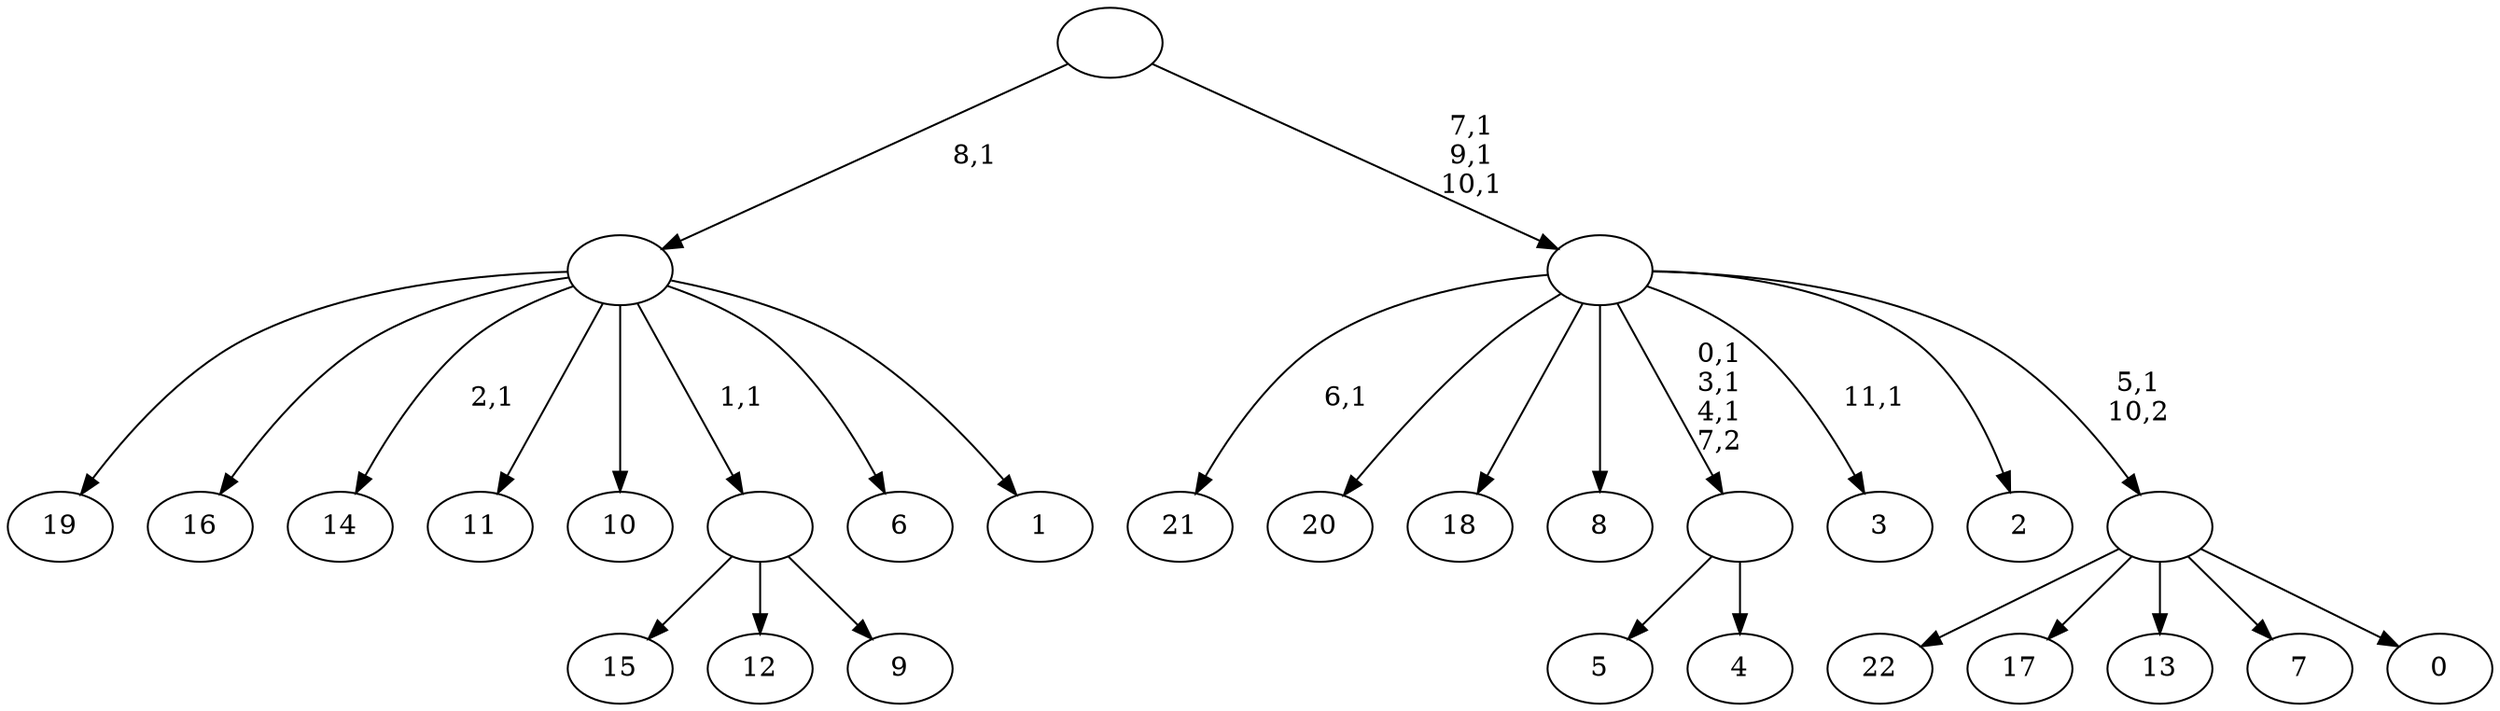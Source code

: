 digraph T {
	35 [label="22"]
	34 [label="21"]
	32 [label="20"]
	31 [label="19"]
	30 [label="18"]
	29 [label="17"]
	28 [label="16"]
	27 [label="15"]
	26 [label="14"]
	24 [label="13"]
	23 [label="12"]
	22 [label="11"]
	21 [label="10"]
	20 [label="9"]
	19 [label=""]
	18 [label="8"]
	17 [label="7"]
	16 [label="6"]
	15 [label="5"]
	14 [label="4"]
	13 [label=""]
	10 [label="3"]
	8 [label="2"]
	7 [label="1"]
	6 [label=""]
	5 [label="0"]
	4 [label=""]
	3 [label=""]
	0 [label=""]
	19 -> 27 [label=""]
	19 -> 23 [label=""]
	19 -> 20 [label=""]
	13 -> 15 [label=""]
	13 -> 14 [label=""]
	6 -> 26 [label="2,1"]
	6 -> 31 [label=""]
	6 -> 28 [label=""]
	6 -> 22 [label=""]
	6 -> 21 [label=""]
	6 -> 19 [label="1,1"]
	6 -> 16 [label=""]
	6 -> 7 [label=""]
	4 -> 35 [label=""]
	4 -> 29 [label=""]
	4 -> 24 [label=""]
	4 -> 17 [label=""]
	4 -> 5 [label=""]
	3 -> 10 [label="11,1"]
	3 -> 13 [label="0,1\n3,1\n4,1\n7,2"]
	3 -> 34 [label="6,1"]
	3 -> 32 [label=""]
	3 -> 30 [label=""]
	3 -> 18 [label=""]
	3 -> 8 [label=""]
	3 -> 4 [label="5,1\n10,2"]
	0 -> 3 [label="7,1\n9,1\n10,1"]
	0 -> 6 [label="8,1"]
}
